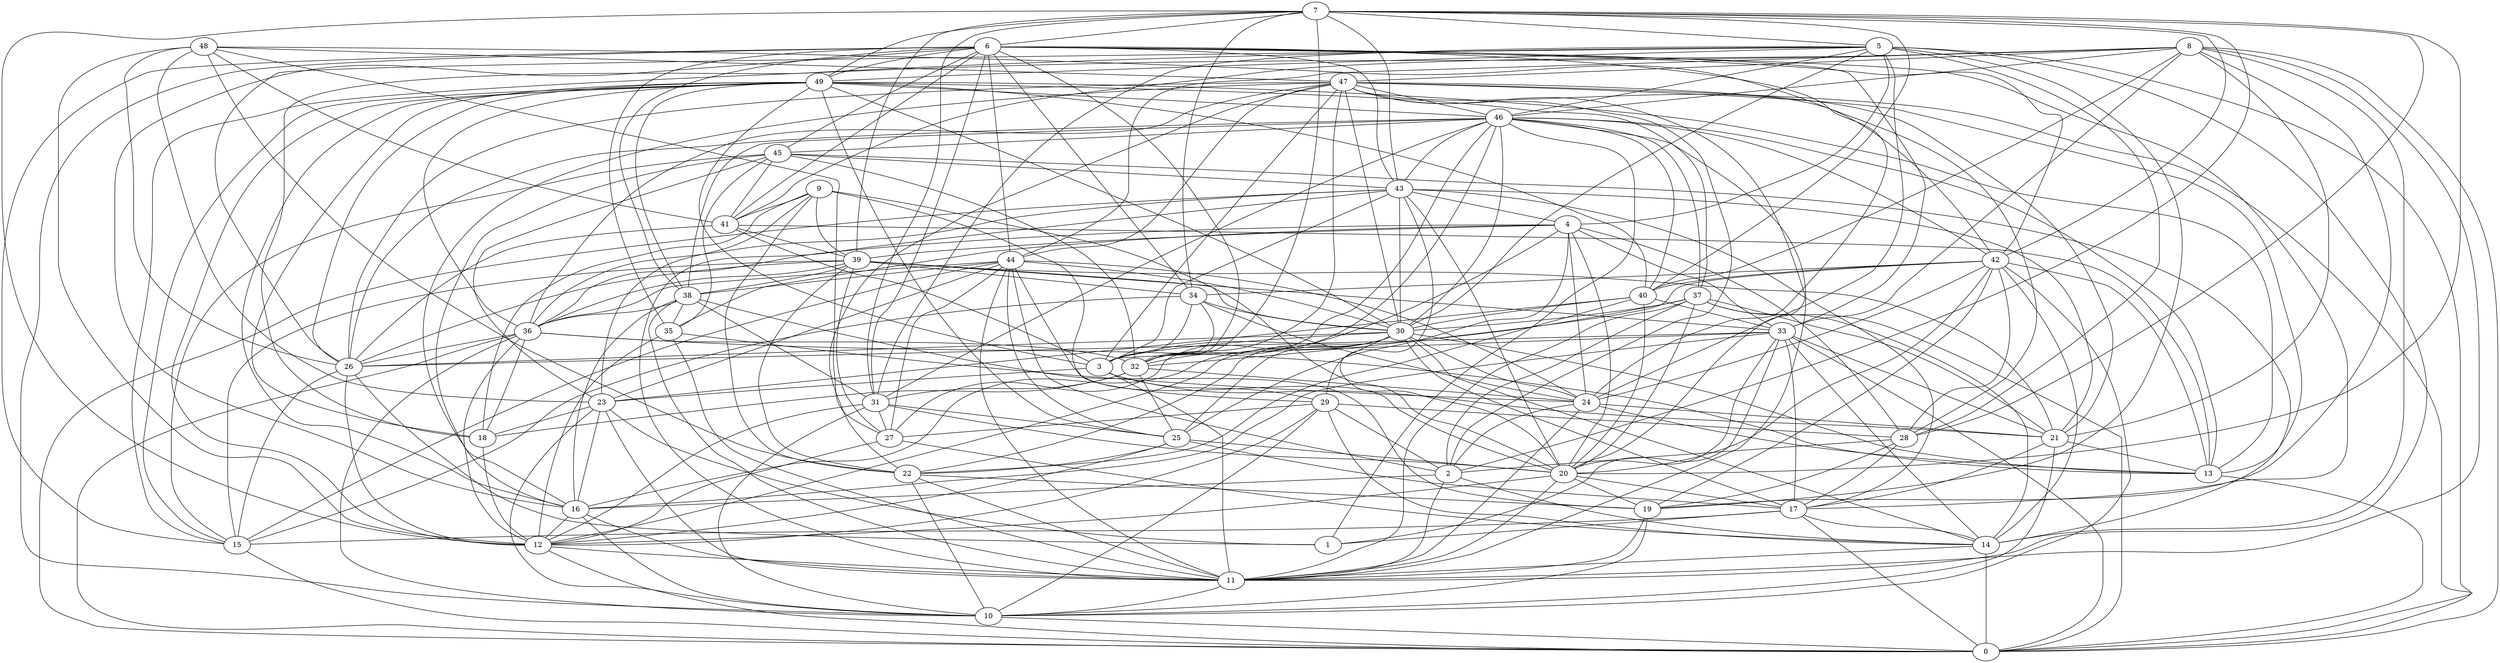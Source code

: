 digraph GG_graph {

subgraph G_graph {
edge [color = black]
"33" -> "1" [dir = none]
"33" -> "14" [dir = none]
"33" -> "26" [dir = none]
"33" -> "16" [dir = none]
"29" -> "12" [dir = none]
"29" -> "14" [dir = none]
"29" -> "28" [dir = none]
"41" -> "3" [dir = none]
"41" -> "26" [dir = none]
"28" -> "2" [dir = none]
"28" -> "19" [dir = none]
"19" -> "11" [dir = none]
"19" -> "10" [dir = none]
"15" -> "0" [dir = none]
"5" -> "49" [dir = none]
"5" -> "24" [dir = none]
"5" -> "19" [dir = none]
"5" -> "0" [dir = none]
"4" -> "33" [dir = none]
"4" -> "32" [dir = none]
"4" -> "28" [dir = none]
"4" -> "20" [dir = none]
"44" -> "27" [dir = none]
"44" -> "11" [dir = none]
"44" -> "15" [dir = none]
"44" -> "36" [dir = none]
"44" -> "23" [dir = none]
"12" -> "0" [dir = none]
"12" -> "11" [dir = none]
"20" -> "19" [dir = none]
"20" -> "12" [dir = none]
"20" -> "17" [dir = none]
"34" -> "3" [dir = none]
"34" -> "15" [dir = none]
"34" -> "32" [dir = none]
"14" -> "11" [dir = none]
"37" -> "11" [dir = none]
"37" -> "21" [dir = none]
"37" -> "30" [dir = none]
"37" -> "14" [dir = none]
"37" -> "20" [dir = none]
"37" -> "3" [dir = none]
"31" -> "25" [dir = none]
"31" -> "20" [dir = none]
"7" -> "49" [dir = none]
"7" -> "31" [dir = none]
"7" -> "28" [dir = none]
"7" -> "34" [dir = none]
"7" -> "20" [dir = none]
"7" -> "40" [dir = none]
"7" -> "6" [dir = none]
"7" -> "32" [dir = none]
"7" -> "2" [dir = none]
"7" -> "42" [dir = none]
"7" -> "12" [dir = none]
"46" -> "30" [dir = none]
"46" -> "31" [dir = none]
"46" -> "43" [dir = none]
"46" -> "42" [dir = none]
"49" -> "37" [dir = none]
"49" -> "46" [dir = none]
"49" -> "16" [dir = none]
"49" -> "25" [dir = none]
"49" -> "38" [dir = none]
"49" -> "30" [dir = none]
"42" -> "24" [dir = none]
"42" -> "14" [dir = none]
"2" -> "14" [dir = none]
"2" -> "16" [dir = none]
"25" -> "17" [dir = none]
"25" -> "12" [dir = none]
"25" -> "22" [dir = none]
"25" -> "20" [dir = none]
"26" -> "12" [dir = none]
"26" -> "15" [dir = none]
"26" -> "1" [dir = none]
"32" -> "25" [dir = none]
"32" -> "18" [dir = none]
"38" -> "11" [dir = none]
"38" -> "35" [dir = none]
"38" -> "19" [dir = none]
"8" -> "40" [dir = none]
"8" -> "21" [dir = none]
"8" -> "11" [dir = none]
"24" -> "11" [dir = none]
"24" -> "2" [dir = none]
"24" -> "13" [dir = none]
"30" -> "12" [dir = none]
"30" -> "14" [dir = none]
"3" -> "11" [dir = none]
"6" -> "15" [dir = none]
"6" -> "44" [dir = none]
"6" -> "16" [dir = none]
"6" -> "43" [dir = none]
"6" -> "42" [dir = none]
"45" -> "43" [dir = none]
"45" -> "32" [dir = none]
"45" -> "35" [dir = none]
"27" -> "12" [dir = none]
"27" -> "14" [dir = none]
"35" -> "11" [dir = none]
"35" -> "24" [dir = none]
"16" -> "11" [dir = none]
"16" -> "12" [dir = none]
"16" -> "10" [dir = none]
"47" -> "16" [dir = none]
"47" -> "13" [dir = none]
"47" -> "26" [dir = none]
"47" -> "2" [dir = none]
"47" -> "28" [dir = none]
"47" -> "32" [dir = none]
"47" -> "30" [dir = none]
"47" -> "22" [dir = none]
"48" -> "41" [dir = none]
"48" -> "26" [dir = none]
"48" -> "22" [dir = none]
"48" -> "12" [dir = none]
"48" -> "42" [dir = none]
"48" -> "47" [dir = none]
"18" -> "12" [dir = none]
"39" -> "34" [dir = none]
"39" -> "27" [dir = none]
"39" -> "22" [dir = none]
"39" -> "15" [dir = none]
"39" -> "26" [dir = none]
"11" -> "10" [dir = none]
"22" -> "11" [dir = none]
"9" -> "29" [dir = none]
"9" -> "23" [dir = none]
"9" -> "22" [dir = none]
"9" -> "18" [dir = none]
"21" -> "17" [dir = none]
"21" -> "10" [dir = none]
"23" -> "11" [dir = none]
"36" -> "13" [dir = none]
"36" -> "32" [dir = none]
"36" -> "10" [dir = none]
"36" -> "0" [dir = none]
"36" -> "12" [dir = none]
"36" -> "18" [dir = none]
"43" -> "4" [dir = none]
"43" -> "0" [dir = none]
"43" -> "17" [dir = none]
"43" -> "21" [dir = none]
"17" -> "1" [dir = none]
"40" -> "30" [dir = none]
"40" -> "22" [dir = none]
"9" -> "39" [dir = none]
"49" -> "12" [dir = none]
"44" -> "20" [dir = none]
"33" -> "20" [dir = none]
"30" -> "20" [dir = none]
"30" -> "16" [dir = none]
"4" -> "35" [dir = none]
"38" -> "36" [dir = none]
"30" -> "13" [dir = none]
"41" -> "13" [dir = none]
"6" -> "34" [dir = none]
"3" -> "29" [dir = none]
"39" -> "33" [dir = none]
"43" -> "30" [dir = none]
"6" -> "45" [dir = none]
"3" -> "21" [dir = none]
"46" -> "37" [dir = none]
"5" -> "26" [dir = none]
"6" -> "10" [dir = none]
"40" -> "20" [dir = none]
"44" -> "2" [dir = none]
"34" -> "24" [dir = none]
"49" -> "13" [dir = none]
"42" -> "10" [dir = none]
"23" -> "18" [dir = none]
"29" -> "27" [dir = none]
"6" -> "33" [dir = none]
"36" -> "26" [dir = none]
"44" -> "25" [dir = none]
"39" -> "38" [dir = none]
"13" -> "0" [dir = none]
"32" -> "24" [dir = none]
"40" -> "33" [dir = none]
"33" -> "3" [dir = none]
"46" -> "26" [dir = none]
"37" -> "2" [dir = none]
"31" -> "10" [dir = none]
"6" -> "24" [dir = none]
"28" -> "17" [dir = none]
"14" -> "0" [dir = none]
"45" -> "41" [dir = none]
"7" -> "39" [dir = none]
"24" -> "21" [dir = none]
"45" -> "16" [dir = none]
"49" -> "15" [dir = none]
"5" -> "30" [dir = none]
"5" -> "18" [dir = none]
"40" -> "23" [dir = none]
"44" -> "30" [dir = none]
"8" -> "14" [dir = none]
"4" -> "39" [dir = none]
"8" -> "15" [dir = none]
"45" -> "15" [dir = none]
"49" -> "40" [dir = none]
"8" -> "19" [dir = none]
"8" -> "47" [dir = none]
"43" -> "3" [dir = none]
"37" -> "0" [dir = none]
"45" -> "23" [dir = none]
"43" -> "11" [dir = none]
"9" -> "41" [dir = none]
"46" -> "45" [dir = none]
"38" -> "31" [dir = none]
"8" -> "44" [dir = none]
"49" -> "18" [dir = none]
"48" -> "23" [dir = none]
"4" -> "24" [dir = none]
"30" -> "22" [dir = none]
"49" -> "26" [dir = none]
"7" -> "43" [dir = none]
"6" -> "41" [dir = none]
"5" -> "11" [dir = none]
"42" -> "19" [dir = none]
"6" -> "17" [dir = none]
"31" -> "27" [dir = none]
"6" -> "32" [dir = none]
"39" -> "21" [dir = none]
"45" -> "14" [dir = none]
"4" -> "25" [dir = none]
"47" -> "0" [dir = none]
"4" -> "36" [dir = none]
"44" -> "38" [dir = none]
"47" -> "46" [dir = none]
"42" -> "34" [dir = none]
"49" -> "36" [dir = none]
"46" -> "27" [dir = none]
"42" -> "32" [dir = none]
"31" -> "12" [dir = none]
"21" -> "13" [dir = none]
"41" -> "39" [dir = none]
"42" -> "13" [dir = none]
"23" -> "1" [dir = none]
"47" -> "44" [dir = none]
"47" -> "21" [dir = none]
"47" -> "20" [dir = none]
"30" -> "3" [dir = none]
"8" -> "0" [dir = none]
"42" -> "28" [dir = none]
"29" -> "10" [dir = none]
"46" -> "40" [dir = none]
"42" -> "20" [dir = none]
"8" -> "33" [dir = none]
"23" -> "16" [dir = none]
"6" -> "31" [dir = none]
"23" -> "10" [dir = none]
"46" -> "32" [dir = none]
"30" -> "24" [dir = none]
"33" -> "17" [dir = none]
"32" -> "31" [dir = none]
"43" -> "36" [dir = none]
"3" -> "23" [dir = none]
"8" -> "46" [dir = none]
"39" -> "36" [dir = none]
"46" -> "1" [dir = none]
"17" -> "14" [dir = none]
"30" -> "26" [dir = none]
"47" -> "36" [dir = none]
"33" -> "21" [dir = none]
"46" -> "13" [dir = none]
"7" -> "5" [dir = none]
"44" -> "24" [dir = none]
"42" -> "40" [dir = none]
"5" -> "31" [dir = none]
"22" -> "19" [dir = none]
"10" -> "0" [dir = none]
"5" -> "28" [dir = none]
"46" -> "38" [dir = none]
"5" -> "46" [dir = none]
"48" -> "27" [dir = none]
"30" -> "25" [dir = none]
"22" -> "10" [dir = none]
"49" -> "3" [dir = none]
"9" -> "20" [dir = none]
"6" -> "38" [dir = none]
"39" -> "30" [dir = none]
"30" -> "17" [dir = none]
"38" -> "16" [dir = none]
"17" -> "15" [dir = none]
"5" -> "4" [dir = none]
"46" -> "11" [dir = none]
"2" -> "11" [dir = none]
"8" -> "41" [dir = none]
"17" -> "0" [dir = none]
"6" -> "49" [dir = none]
"20" -> "11" [dir = none]
"33" -> "0" [dir = none]
"47" -> "3" [dir = none]
"43" -> "20" [dir = none]
"29" -> "2" [dir = none]
"35" -> "12" [dir = none]
"43" -> "29" [dir = none]
"34" -> "30" [dir = none]
"6" -> "35" [dir = none]
}

}

